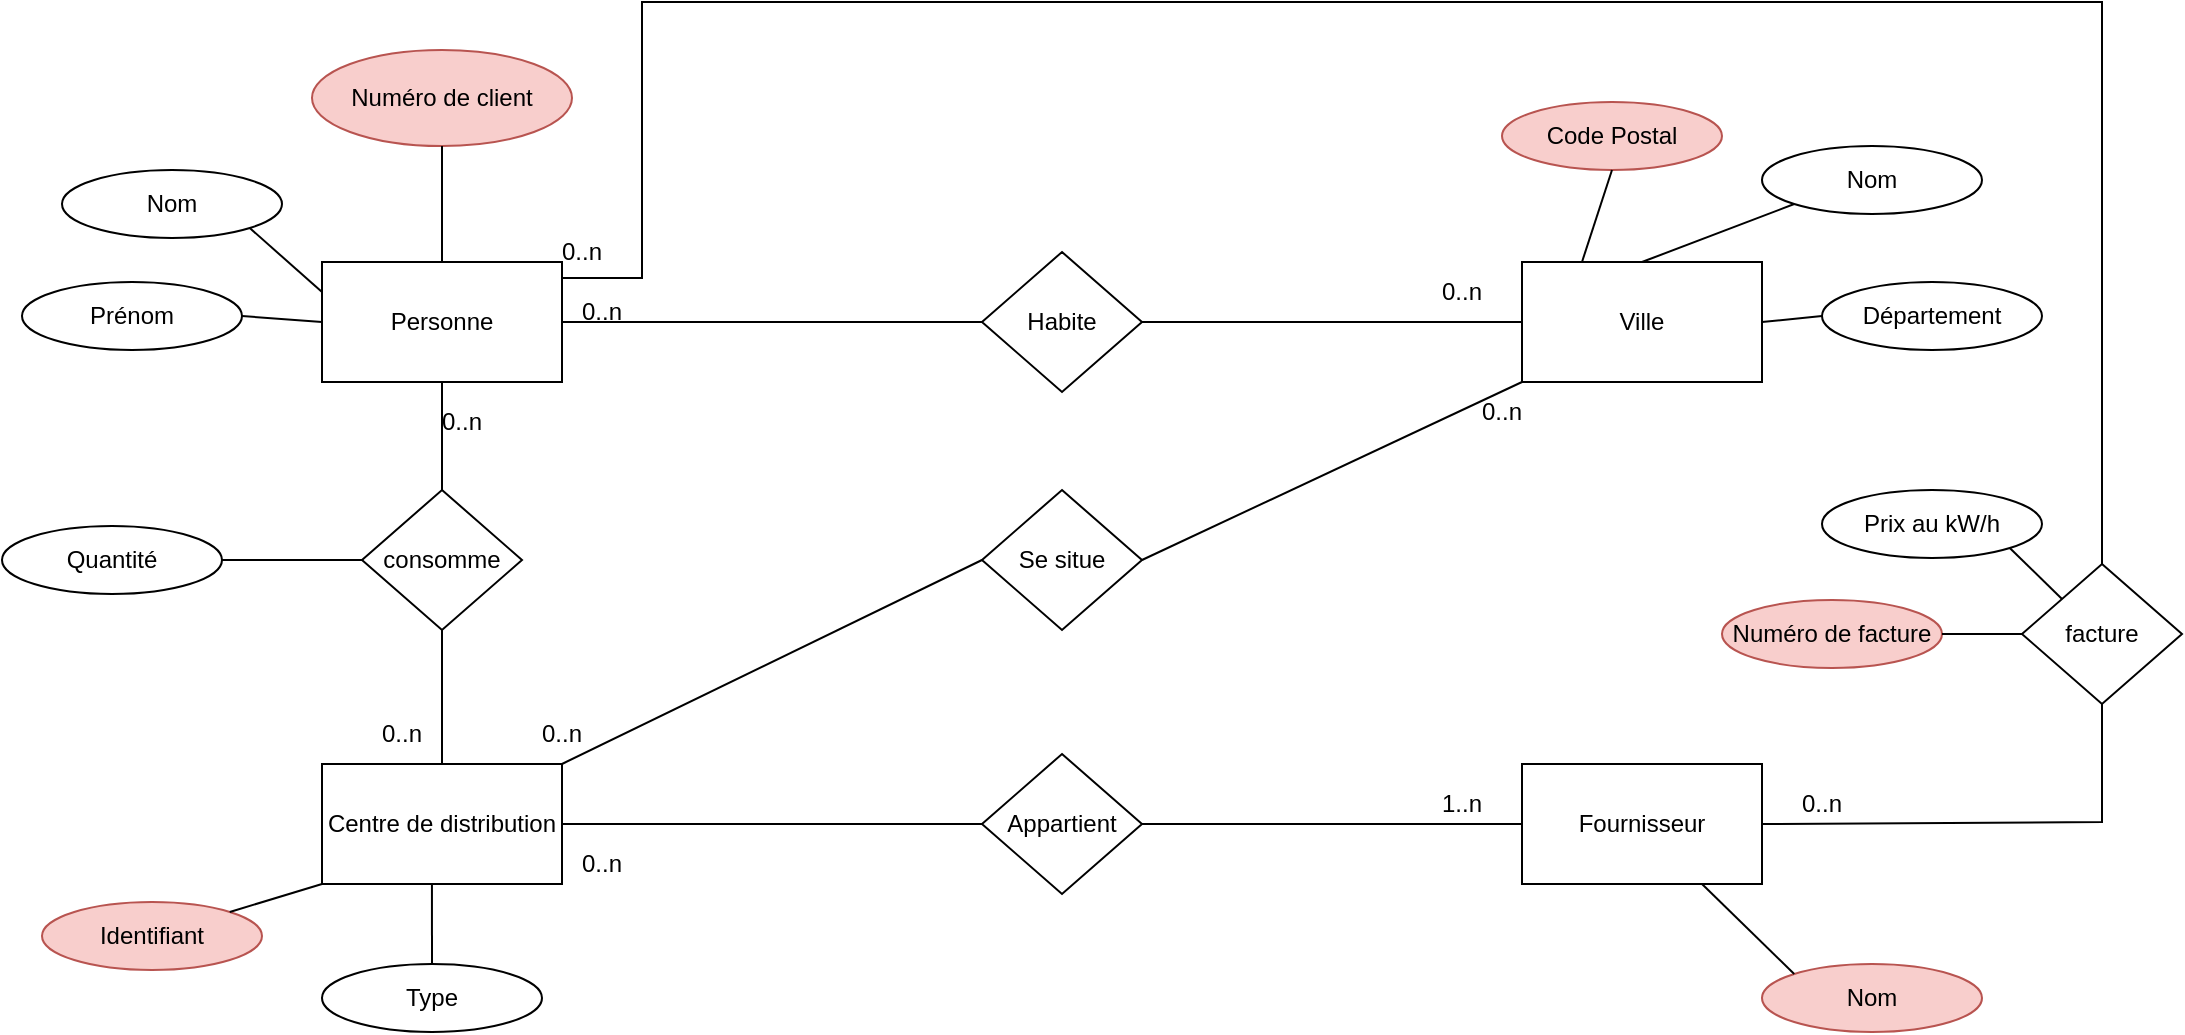 <mxfile version="20.6.0" type="github">
  <diagram id="g1NXU3MTy8dy1A9f-joe" name="Page-1">
    <mxGraphModel dx="2249" dy="1955" grid="1" gridSize="10" guides="1" tooltips="1" connect="1" arrows="1" fold="1" page="1" pageScale="1" pageWidth="827" pageHeight="1169" math="0" shadow="0">
      <root>
        <mxCell id="0" />
        <mxCell id="1" parent="0" />
        <mxCell id="ghmDYSxznhKrqxNc-S6R-1" value="Personne" style="rounded=0;whiteSpace=wrap;html=1;" parent="1" vertex="1">
          <mxGeometry x="-100" y="-560" width="120" height="60" as="geometry" />
        </mxCell>
        <mxCell id="ghmDYSxznhKrqxNc-S6R-2" value="Ville" style="rounded=0;whiteSpace=wrap;html=1;" parent="1" vertex="1">
          <mxGeometry x="500" y="-560" width="120" height="60" as="geometry" />
        </mxCell>
        <mxCell id="ghmDYSxznhKrqxNc-S6R-3" value="Fournisseur" style="rounded=0;whiteSpace=wrap;html=1;" parent="1" vertex="1">
          <mxGeometry x="500" y="-309" width="120" height="60" as="geometry" />
        </mxCell>
        <mxCell id="ghmDYSxznhKrqxNc-S6R-4" value="Centre de distribution" style="rounded=0;whiteSpace=wrap;html=1;" parent="1" vertex="1">
          <mxGeometry x="-100" y="-309" width="120" height="60" as="geometry" />
        </mxCell>
        <mxCell id="ghmDYSxznhKrqxNc-S6R-5" value="Nom" style="ellipse;whiteSpace=wrap;html=1;" parent="1" vertex="1">
          <mxGeometry x="-230" y="-606" width="110" height="34" as="geometry" />
        </mxCell>
        <mxCell id="ghmDYSxznhKrqxNc-S6R-6" value="Nom" style="ellipse;whiteSpace=wrap;html=1;fillColor=#f8cecc;strokeColor=#b85450;" parent="1" vertex="1">
          <mxGeometry x="620" y="-209" width="110" height="34" as="geometry" />
        </mxCell>
        <mxCell id="ghmDYSxznhKrqxNc-S6R-7" value="Nom" style="ellipse;whiteSpace=wrap;html=1;" parent="1" vertex="1">
          <mxGeometry x="620" y="-618" width="110" height="34" as="geometry" />
        </mxCell>
        <mxCell id="ghmDYSxznhKrqxNc-S6R-8" value="Prénom" style="ellipse;whiteSpace=wrap;html=1;" parent="1" vertex="1">
          <mxGeometry x="-250" y="-550" width="110" height="34" as="geometry" />
        </mxCell>
        <mxCell id="ghmDYSxznhKrqxNc-S6R-10" value="Département" style="ellipse;whiteSpace=wrap;html=1;" parent="1" vertex="1">
          <mxGeometry x="650" y="-550" width="110" height="34" as="geometry" />
        </mxCell>
        <mxCell id="ghmDYSxznhKrqxNc-S6R-11" value="Code Postal" style="ellipse;whiteSpace=wrap;html=1;fillColor=#f8cecc;strokeColor=#b85450;" parent="1" vertex="1">
          <mxGeometry x="490" y="-640" width="110" height="34" as="geometry" />
        </mxCell>
        <mxCell id="ghmDYSxznhKrqxNc-S6R-12" value="Type" style="ellipse;whiteSpace=wrap;html=1;" parent="1" vertex="1">
          <mxGeometry x="-100" y="-209" width="110" height="34" as="geometry" />
        </mxCell>
        <mxCell id="ghmDYSxznhKrqxNc-S6R-15" value="Appartient" style="rhombus;whiteSpace=wrap;html=1;" parent="1" vertex="1">
          <mxGeometry x="230" y="-314" width="80" height="70" as="geometry" />
        </mxCell>
        <mxCell id="ghmDYSxznhKrqxNc-S6R-17" value="Habite" style="rhombus;whiteSpace=wrap;html=1;" parent="1" vertex="1">
          <mxGeometry x="230" y="-565" width="80" height="70" as="geometry" />
        </mxCell>
        <mxCell id="ghmDYSxznhKrqxNc-S6R-18" value="Se situe" style="rhombus;whiteSpace=wrap;html=1;" parent="1" vertex="1">
          <mxGeometry x="230" y="-446" width="80" height="70" as="geometry" />
        </mxCell>
        <mxCell id="ghmDYSxznhKrqxNc-S6R-21" value="" style="endArrow=none;html=1;rounded=0;entryX=0;entryY=0.5;entryDx=0;entryDy=0;exitX=1;exitY=0.5;exitDx=0;exitDy=0;" parent="1" source="ghmDYSxznhKrqxNc-S6R-4" target="ghmDYSxznhKrqxNc-S6R-15" edge="1">
          <mxGeometry width="50" height="50" relative="1" as="geometry">
            <mxPoint x="390" y="-269" as="sourcePoint" />
            <mxPoint x="440" y="-319" as="targetPoint" />
          </mxGeometry>
        </mxCell>
        <mxCell id="ghmDYSxznhKrqxNc-S6R-22" value="" style="endArrow=none;html=1;rounded=0;entryX=0;entryY=0.5;entryDx=0;entryDy=0;exitX=1;exitY=0.5;exitDx=0;exitDy=0;" parent="1" source="ghmDYSxznhKrqxNc-S6R-15" target="ghmDYSxznhKrqxNc-S6R-3" edge="1">
          <mxGeometry width="50" height="50" relative="1" as="geometry">
            <mxPoint x="320" y="-279" as="sourcePoint" />
            <mxPoint x="490" y="-279.5" as="targetPoint" />
          </mxGeometry>
        </mxCell>
        <mxCell id="ghmDYSxznhKrqxNc-S6R-23" value="" style="endArrow=none;html=1;rounded=0;entryX=0;entryY=0.5;entryDx=0;entryDy=0;exitX=1;exitY=0;exitDx=0;exitDy=0;" parent="1" source="ghmDYSxznhKrqxNc-S6R-4" target="ghmDYSxznhKrqxNc-S6R-18" edge="1">
          <mxGeometry width="50" height="50" relative="1" as="geometry">
            <mxPoint x="40" y="-270" as="sourcePoint" />
            <mxPoint x="250" y="-270" as="targetPoint" />
          </mxGeometry>
        </mxCell>
        <mxCell id="ghmDYSxznhKrqxNc-S6R-24" value="" style="endArrow=none;html=1;rounded=0;entryX=0;entryY=0.5;entryDx=0;entryDy=0;exitX=1;exitY=0.5;exitDx=0;exitDy=0;" parent="1" source="ghmDYSxznhKrqxNc-S6R-17" target="ghmDYSxznhKrqxNc-S6R-2" edge="1">
          <mxGeometry width="50" height="50" relative="1" as="geometry">
            <mxPoint x="50" y="-260" as="sourcePoint" />
            <mxPoint x="260" y="-260" as="targetPoint" />
          </mxGeometry>
        </mxCell>
        <mxCell id="ghmDYSxznhKrqxNc-S6R-25" value="" style="endArrow=none;html=1;rounded=0;entryX=0;entryY=1;entryDx=0;entryDy=0;exitX=1;exitY=0.5;exitDx=0;exitDy=0;" parent="1" source="ghmDYSxznhKrqxNc-S6R-18" target="ghmDYSxznhKrqxNc-S6R-2" edge="1">
          <mxGeometry width="50" height="50" relative="1" as="geometry">
            <mxPoint x="60" y="-250" as="sourcePoint" />
            <mxPoint x="270" y="-250" as="targetPoint" />
          </mxGeometry>
        </mxCell>
        <mxCell id="ghmDYSxznhKrqxNc-S6R-26" value="" style="endArrow=none;html=1;rounded=0;entryX=0;entryY=0.5;entryDx=0;entryDy=0;exitX=1;exitY=0.5;exitDx=0;exitDy=0;" parent="1" source="ghmDYSxznhKrqxNc-S6R-1" target="ghmDYSxznhKrqxNc-S6R-17" edge="1">
          <mxGeometry width="50" height="50" relative="1" as="geometry">
            <mxPoint x="70" y="-240" as="sourcePoint" />
            <mxPoint x="280" y="-240" as="targetPoint" />
          </mxGeometry>
        </mxCell>
        <mxCell id="ghmDYSxznhKrqxNc-S6R-30" value="" style="endArrow=none;html=1;rounded=0;entryX=0.75;entryY=1;entryDx=0;entryDy=0;exitX=0;exitY=0;exitDx=0;exitDy=0;" parent="1" source="ghmDYSxznhKrqxNc-S6R-6" target="ghmDYSxznhKrqxNc-S6R-3" edge="1">
          <mxGeometry width="50" height="50" relative="1" as="geometry">
            <mxPoint x="100" y="-199" as="sourcePoint" />
            <mxPoint x="310" y="-199" as="targetPoint" />
          </mxGeometry>
        </mxCell>
        <mxCell id="ghmDYSxznhKrqxNc-S6R-31" value="" style="endArrow=none;html=1;rounded=0;entryX=0.458;entryY=1;entryDx=0;entryDy=0;exitX=0.5;exitY=0;exitDx=0;exitDy=0;entryPerimeter=0;" parent="1" source="ghmDYSxznhKrqxNc-S6R-12" target="ghmDYSxznhKrqxNc-S6R-4" edge="1">
          <mxGeometry width="50" height="50" relative="1" as="geometry">
            <mxPoint x="110" y="-189" as="sourcePoint" />
            <mxPoint x="320" y="-189" as="targetPoint" />
          </mxGeometry>
        </mxCell>
        <mxCell id="ghmDYSxznhKrqxNc-S6R-33" value="" style="endArrow=none;html=1;rounded=0;entryX=0.5;entryY=1;entryDx=0;entryDy=0;exitX=0.25;exitY=0;exitDx=0;exitDy=0;" parent="1" source="ghmDYSxznhKrqxNc-S6R-2" target="ghmDYSxznhKrqxNc-S6R-11" edge="1">
          <mxGeometry width="50" height="50" relative="1" as="geometry">
            <mxPoint x="130" y="-180" as="sourcePoint" />
            <mxPoint x="340" y="-180" as="targetPoint" />
          </mxGeometry>
        </mxCell>
        <mxCell id="ghmDYSxznhKrqxNc-S6R-43" value="" style="endArrow=none;html=1;rounded=0;entryX=0;entryY=0.5;entryDx=0;entryDy=0;exitX=1;exitY=0.5;exitDx=0;exitDy=0;" parent="1" source="ghmDYSxznhKrqxNc-S6R-8" target="ghmDYSxznhKrqxNc-S6R-1" edge="1">
          <mxGeometry width="50" height="50" relative="1" as="geometry">
            <mxPoint x="370" y="-280" as="sourcePoint" />
            <mxPoint x="420" y="-330" as="targetPoint" />
          </mxGeometry>
        </mxCell>
        <mxCell id="ghmDYSxznhKrqxNc-S6R-44" value="" style="endArrow=none;html=1;rounded=0;entryX=0;entryY=1;entryDx=0;entryDy=0;exitX=0.5;exitY=0;exitDx=0;exitDy=0;" parent="1" source="ghmDYSxznhKrqxNc-S6R-2" target="ghmDYSxznhKrqxNc-S6R-7" edge="1">
          <mxGeometry width="50" height="50" relative="1" as="geometry">
            <mxPoint x="370" y="-280" as="sourcePoint" />
            <mxPoint x="420" y="-330" as="targetPoint" />
          </mxGeometry>
        </mxCell>
        <mxCell id="ghmDYSxznhKrqxNc-S6R-45" value="" style="endArrow=none;html=1;rounded=0;entryX=0;entryY=0.5;entryDx=0;entryDy=0;exitX=1;exitY=0.5;exitDx=0;exitDy=0;" parent="1" source="ghmDYSxznhKrqxNc-S6R-2" target="ghmDYSxznhKrqxNc-S6R-10" edge="1">
          <mxGeometry width="50" height="50" relative="1" as="geometry">
            <mxPoint x="370" y="-280" as="sourcePoint" />
            <mxPoint x="420" y="-330" as="targetPoint" />
          </mxGeometry>
        </mxCell>
        <mxCell id="ghmDYSxznhKrqxNc-S6R-48" value="" style="endArrow=none;html=1;rounded=0;entryX=1;entryY=1;entryDx=0;entryDy=0;exitX=0;exitY=0.25;exitDx=0;exitDy=0;" parent="1" source="ghmDYSxznhKrqxNc-S6R-1" target="ghmDYSxznhKrqxNc-S6R-5" edge="1">
          <mxGeometry width="50" height="50" relative="1" as="geometry">
            <mxPoint x="60" y="-280" as="sourcePoint" />
            <mxPoint x="110" y="-330" as="targetPoint" />
          </mxGeometry>
        </mxCell>
        <mxCell id="ghmDYSxznhKrqxNc-S6R-51" value="consomme" style="rhombus;whiteSpace=wrap;html=1;" parent="1" vertex="1">
          <mxGeometry x="-80" y="-446" width="80" height="70" as="geometry" />
        </mxCell>
        <mxCell id="ghmDYSxznhKrqxNc-S6R-52" value="" style="endArrow=none;html=1;rounded=0;entryX=0.5;entryY=1;entryDx=0;entryDy=0;exitX=0.5;exitY=0;exitDx=0;exitDy=0;" parent="1" source="ghmDYSxznhKrqxNc-S6R-51" target="ghmDYSxznhKrqxNc-S6R-1" edge="1">
          <mxGeometry width="50" height="50" relative="1" as="geometry">
            <mxPoint x="60" y="-290" as="sourcePoint" />
            <mxPoint x="110" y="-340" as="targetPoint" />
          </mxGeometry>
        </mxCell>
        <mxCell id="ghmDYSxznhKrqxNc-S6R-53" value="" style="endArrow=none;html=1;rounded=0;entryX=0.5;entryY=1;entryDx=0;entryDy=0;" parent="1" source="ghmDYSxznhKrqxNc-S6R-4" target="ghmDYSxznhKrqxNc-S6R-51" edge="1">
          <mxGeometry width="50" height="50" relative="1" as="geometry">
            <mxPoint x="60" y="-290" as="sourcePoint" />
            <mxPoint x="110" y="-340" as="targetPoint" />
          </mxGeometry>
        </mxCell>
        <mxCell id="ghmDYSxznhKrqxNc-S6R-56" value="0..n" style="text;html=1;strokeColor=none;fillColor=none;align=center;verticalAlign=middle;whiteSpace=wrap;rounded=0;" parent="1" vertex="1">
          <mxGeometry x="10" y="-274" width="60" height="30" as="geometry" />
        </mxCell>
        <mxCell id="ghmDYSxznhKrqxNc-S6R-57" value="1..n" style="text;html=1;strokeColor=none;fillColor=none;align=center;verticalAlign=middle;whiteSpace=wrap;rounded=0;" parent="1" vertex="1">
          <mxGeometry x="440" y="-304" width="60" height="30" as="geometry" />
        </mxCell>
        <mxCell id="ghmDYSxznhKrqxNc-S6R-60" value="0..n" style="text;html=1;strokeColor=none;fillColor=none;align=center;verticalAlign=middle;whiteSpace=wrap;rounded=0;" parent="1" vertex="1">
          <mxGeometry x="440" y="-560" width="60" height="30" as="geometry" />
        </mxCell>
        <mxCell id="ghmDYSxznhKrqxNc-S6R-62" value="0..n" style="text;html=1;strokeColor=none;fillColor=none;align=center;verticalAlign=middle;whiteSpace=wrap;rounded=0;" parent="1" vertex="1">
          <mxGeometry x="460" y="-500" width="60" height="30" as="geometry" />
        </mxCell>
        <mxCell id="ghmDYSxznhKrqxNc-S6R-64" value="0..n" style="text;html=1;strokeColor=none;fillColor=none;align=center;verticalAlign=middle;whiteSpace=wrap;rounded=0;" parent="1" vertex="1">
          <mxGeometry x="-10" y="-339" width="60" height="30" as="geometry" />
        </mxCell>
        <mxCell id="ghmDYSxznhKrqxNc-S6R-65" value="0..n" style="text;html=1;strokeColor=none;fillColor=none;align=center;verticalAlign=middle;whiteSpace=wrap;rounded=0;" parent="1" vertex="1">
          <mxGeometry x="-90" y="-339" width="60" height="30" as="geometry" />
        </mxCell>
        <mxCell id="ghmDYSxznhKrqxNc-S6R-66" value="0..n" style="text;html=1;strokeColor=none;fillColor=none;align=center;verticalAlign=middle;whiteSpace=wrap;rounded=0;" parent="1" vertex="1">
          <mxGeometry x="10" y="-550" width="60" height="30" as="geometry" />
        </mxCell>
        <mxCell id="ghmDYSxznhKrqxNc-S6R-67" value="0..n" style="text;html=1;strokeColor=none;fillColor=none;align=center;verticalAlign=middle;whiteSpace=wrap;rounded=0;" parent="1" vertex="1">
          <mxGeometry x="-60" y="-495" width="60" height="30" as="geometry" />
        </mxCell>
        <mxCell id="ghmDYSxznhKrqxNc-S6R-68" value="" style="endArrow=none;html=1;rounded=0;entryX=0;entryY=0.5;entryDx=0;entryDy=0;exitX=1;exitY=0.5;exitDx=0;exitDy=0;" parent="1" source="ghmDYSxznhKrqxNc-S6R-71" target="ghmDYSxznhKrqxNc-S6R-51" edge="1">
          <mxGeometry width="50" height="50" relative="1" as="geometry">
            <mxPoint x="-160" y="-390" as="sourcePoint" />
            <mxPoint x="110" y="-340" as="targetPoint" />
          </mxGeometry>
        </mxCell>
        <mxCell id="ghmDYSxznhKrqxNc-S6R-71" value="Quantité" style="ellipse;whiteSpace=wrap;html=1;" parent="1" vertex="1">
          <mxGeometry x="-260" y="-428" width="110" height="34" as="geometry" />
        </mxCell>
        <mxCell id="ghmDYSxznhKrqxNc-S6R-74" value="Numéro de client" style="ellipse;whiteSpace=wrap;html=1;fillColor=#f8cecc;strokeColor=#b85450;" parent="1" vertex="1">
          <mxGeometry x="-105" y="-666" width="130" height="48" as="geometry" />
        </mxCell>
        <mxCell id="ghmDYSxznhKrqxNc-S6R-75" value="" style="endArrow=none;html=1;rounded=0;entryX=0.5;entryY=0;entryDx=0;entryDy=0;exitX=0.5;exitY=1;exitDx=0;exitDy=0;" parent="1" source="ghmDYSxznhKrqxNc-S6R-74" target="ghmDYSxznhKrqxNc-S6R-1" edge="1">
          <mxGeometry width="50" height="50" relative="1" as="geometry">
            <mxPoint x="60" y="-489" as="sourcePoint" />
            <mxPoint x="30" y="-505" as="targetPoint" />
          </mxGeometry>
        </mxCell>
        <mxCell id="ghmDYSxznhKrqxNc-S6R-84" value="Identifiant" style="ellipse;whiteSpace=wrap;html=1;fillColor=#f8cecc;strokeColor=#b85450;" parent="1" vertex="1">
          <mxGeometry x="-240" y="-240" width="110" height="34" as="geometry" />
        </mxCell>
        <mxCell id="ghmDYSxznhKrqxNc-S6R-85" value="" style="endArrow=none;html=1;rounded=0;entryX=0;entryY=1;entryDx=0;entryDy=0;exitX=1;exitY=0;exitDx=0;exitDy=0;" parent="1" source="ghmDYSxznhKrqxNc-S6R-84" target="ghmDYSxznhKrqxNc-S6R-4" edge="1">
          <mxGeometry width="50" height="50" relative="1" as="geometry">
            <mxPoint x="310" y="-300" as="sourcePoint" />
            <mxPoint x="360" y="-350" as="targetPoint" />
          </mxGeometry>
        </mxCell>
        <mxCell id="C35xwoDG5HczCfs4ojYk-2" value="facture" style="rhombus;whiteSpace=wrap;html=1;" vertex="1" parent="1">
          <mxGeometry x="750" y="-409" width="80" height="70" as="geometry" />
        </mxCell>
        <mxCell id="C35xwoDG5HczCfs4ojYk-6" value="" style="endArrow=none;html=1;rounded=0;entryX=1;entryY=0.133;entryDx=0;entryDy=0;exitX=0.5;exitY=0;exitDx=0;exitDy=0;entryPerimeter=0;" edge="1" parent="1" source="C35xwoDG5HczCfs4ojYk-2" target="ghmDYSxznhKrqxNc-S6R-1">
          <mxGeometry width="50" height="50" relative="1" as="geometry">
            <mxPoint x="730" y="-420" as="sourcePoint" />
            <mxPoint x="270" y="-420" as="targetPoint" />
            <Array as="points">
              <mxPoint x="790" y="-690" />
              <mxPoint x="60" y="-690" />
              <mxPoint x="60" y="-552" />
            </Array>
          </mxGeometry>
        </mxCell>
        <mxCell id="C35xwoDG5HczCfs4ojYk-7" value="" style="endArrow=none;html=1;rounded=0;entryX=0.5;entryY=1;entryDx=0;entryDy=0;exitX=1;exitY=0.5;exitDx=0;exitDy=0;" edge="1" parent="1" source="ghmDYSxznhKrqxNc-S6R-3" target="C35xwoDG5HczCfs4ojYk-2">
          <mxGeometry width="50" height="50" relative="1" as="geometry">
            <mxPoint x="220" y="-370" as="sourcePoint" />
            <mxPoint x="270" y="-420" as="targetPoint" />
            <Array as="points">
              <mxPoint x="790" y="-280" />
            </Array>
          </mxGeometry>
        </mxCell>
        <mxCell id="C35xwoDG5HczCfs4ojYk-8" value="" style="endArrow=none;html=1;rounded=0;entryX=0;entryY=0;entryDx=0;entryDy=0;exitX=1;exitY=1;exitDx=0;exitDy=0;" edge="1" parent="1" source="C35xwoDG5HczCfs4ojYk-9" target="C35xwoDG5HczCfs4ojYk-2">
          <mxGeometry width="50" height="50" relative="1" as="geometry">
            <mxPoint x="740" y="-410" as="sourcePoint" />
            <mxPoint x="270" y="-420" as="targetPoint" />
          </mxGeometry>
        </mxCell>
        <mxCell id="C35xwoDG5HczCfs4ojYk-9" value="Prix au kW/h" style="ellipse;whiteSpace=wrap;html=1;" vertex="1" parent="1">
          <mxGeometry x="650" y="-446" width="110" height="34" as="geometry" />
        </mxCell>
        <mxCell id="C35xwoDG5HczCfs4ojYk-10" value="0..n" style="text;html=1;strokeColor=none;fillColor=none;align=center;verticalAlign=middle;whiteSpace=wrap;rounded=0;" vertex="1" parent="1">
          <mxGeometry y="-580" width="60" height="30" as="geometry" />
        </mxCell>
        <mxCell id="C35xwoDG5HczCfs4ojYk-11" value="0..n" style="text;html=1;strokeColor=none;fillColor=none;align=center;verticalAlign=middle;whiteSpace=wrap;rounded=0;" vertex="1" parent="1">
          <mxGeometry x="620" y="-304" width="60" height="30" as="geometry" />
        </mxCell>
        <mxCell id="C35xwoDG5HczCfs4ojYk-12" value="Numéro de facture" style="ellipse;whiteSpace=wrap;html=1;fillColor=#f8cecc;strokeColor=#b85450;" vertex="1" parent="1">
          <mxGeometry x="600" y="-391" width="110" height="34" as="geometry" />
        </mxCell>
        <mxCell id="C35xwoDG5HczCfs4ojYk-13" value="" style="endArrow=none;html=1;rounded=0;entryX=0;entryY=0.5;entryDx=0;entryDy=0;exitX=1;exitY=0.5;exitDx=0;exitDy=0;" edge="1" parent="1" source="C35xwoDG5HczCfs4ojYk-12" target="C35xwoDG5HczCfs4ojYk-2">
          <mxGeometry width="50" height="50" relative="1" as="geometry">
            <mxPoint x="753.891" y="-406.979" as="sourcePoint" />
            <mxPoint x="780" y="-381.5" as="targetPoint" />
          </mxGeometry>
        </mxCell>
      </root>
    </mxGraphModel>
  </diagram>
</mxfile>
